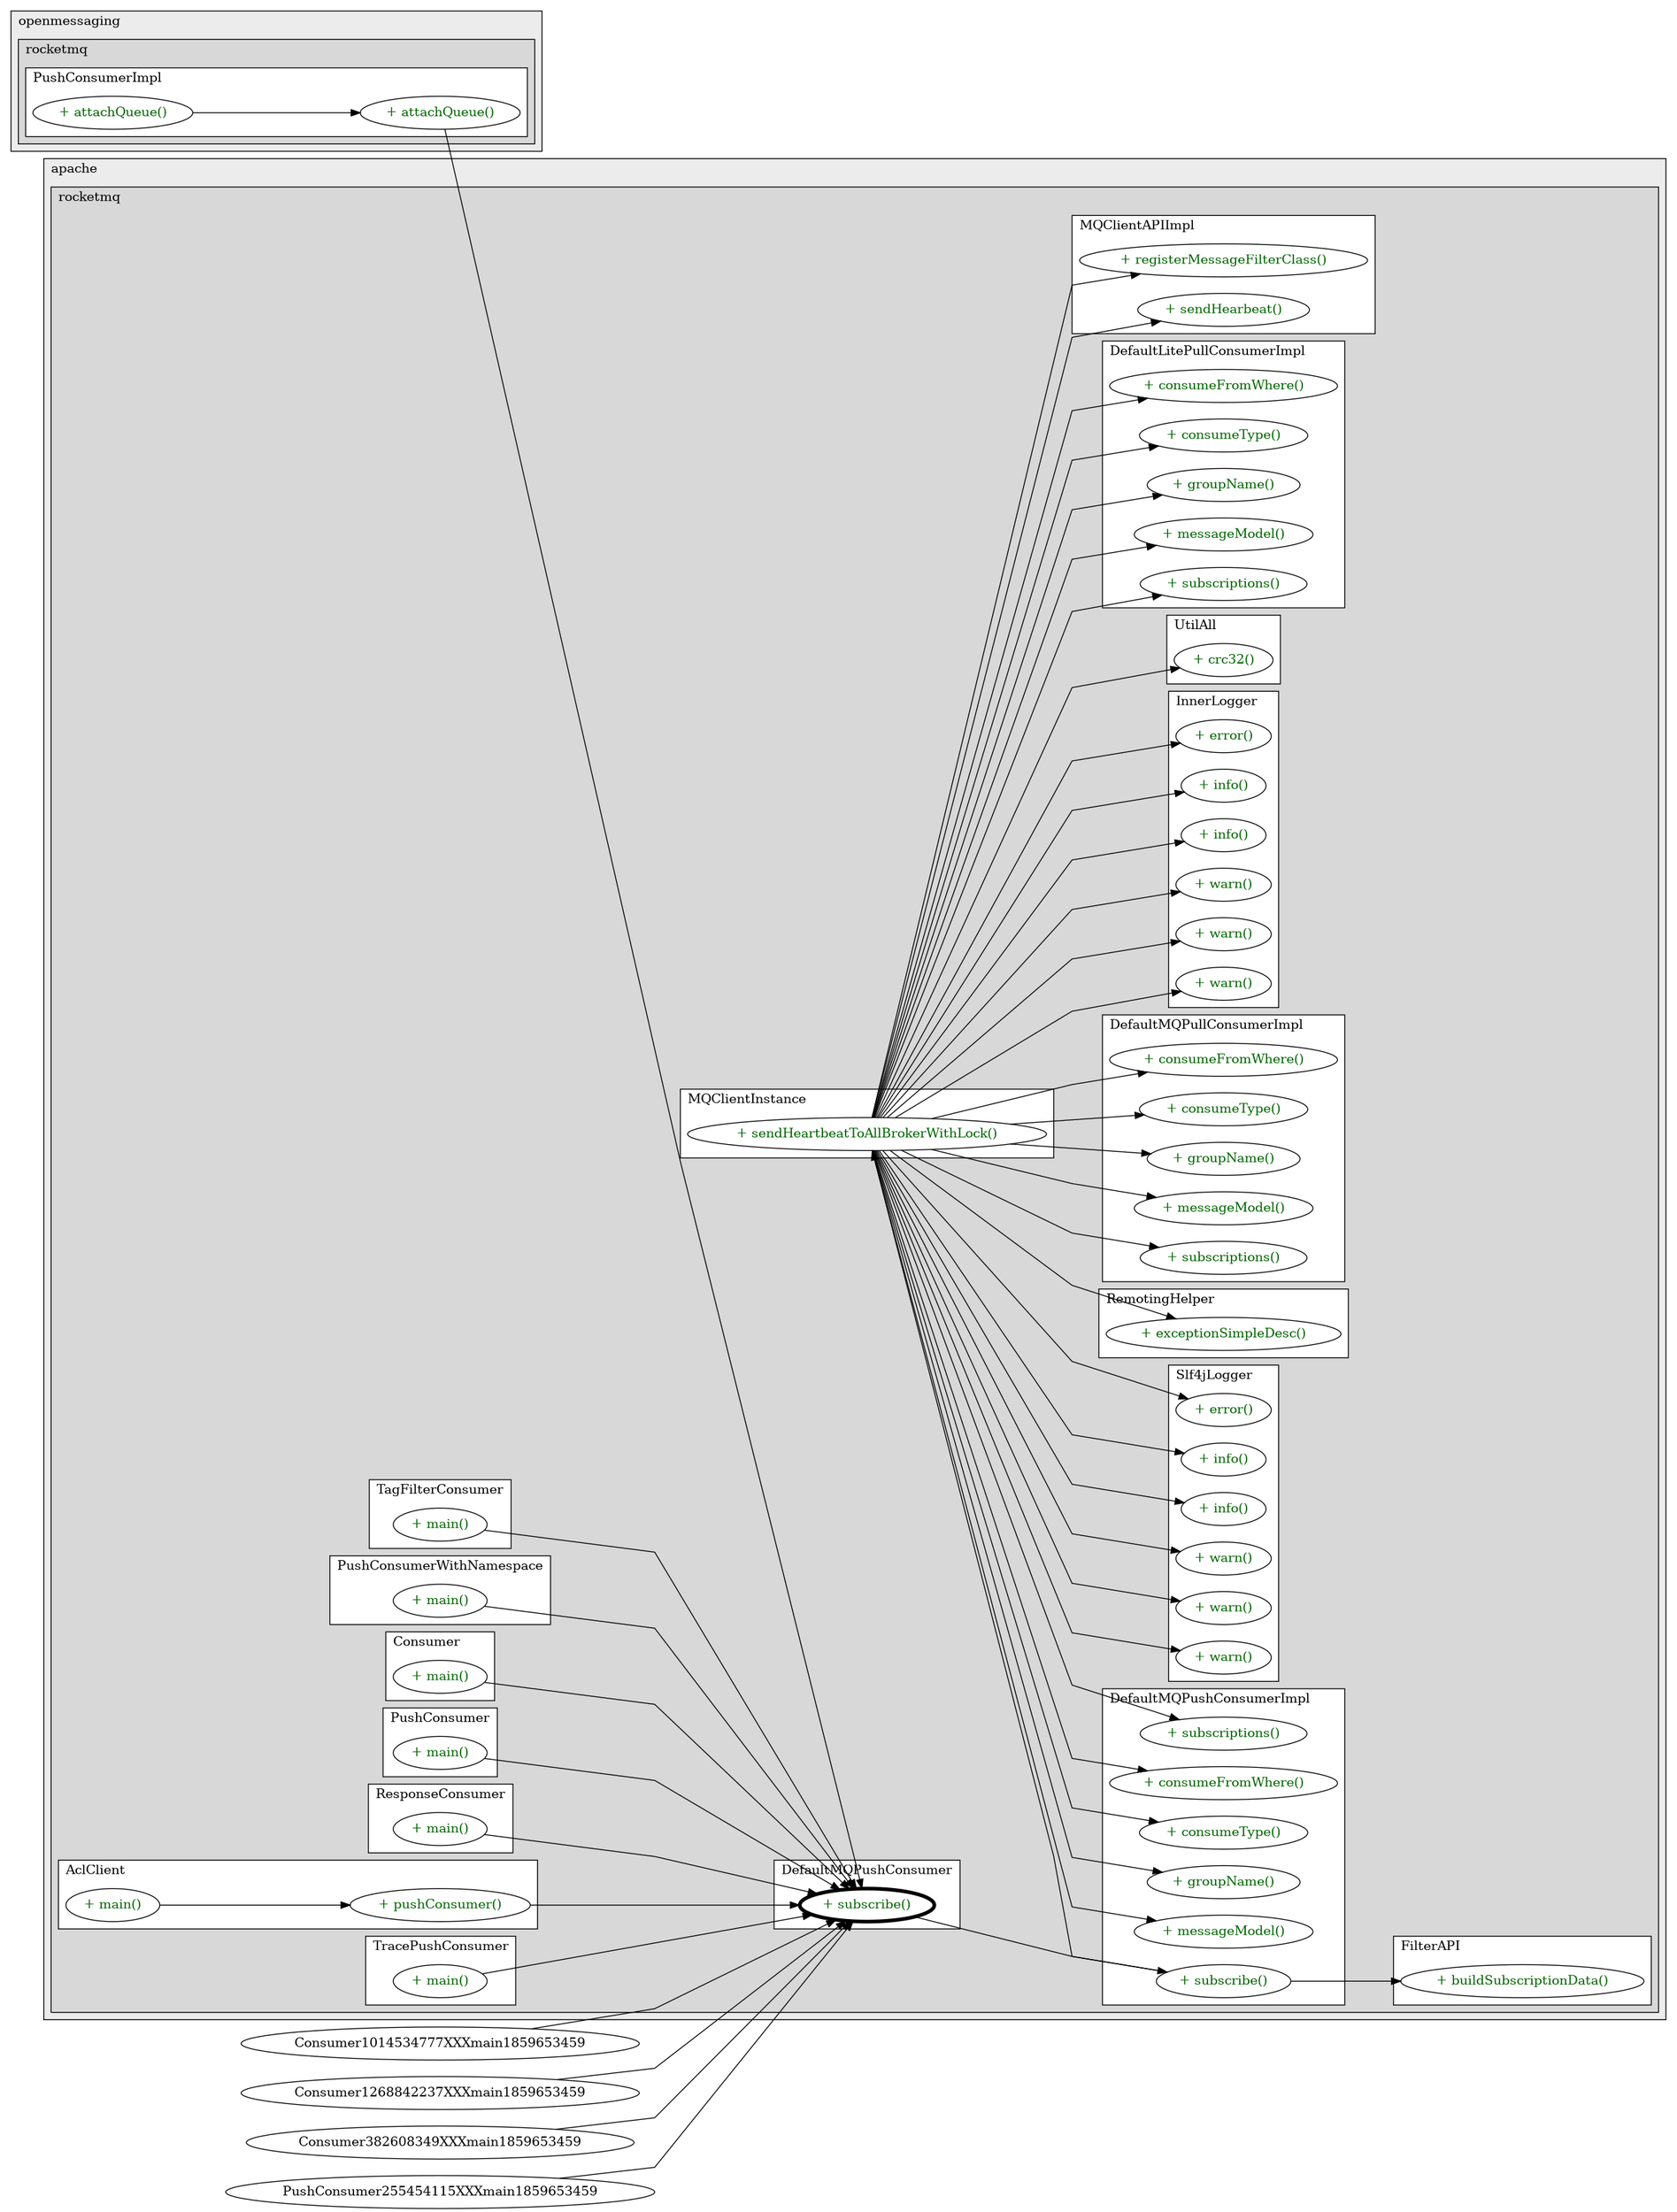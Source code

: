 @startuml

/' diagram meta data start
config=CallConfiguration;
{
  "rootMethod": "org.apache.rocketmq.client.consumer.DefaultMQPushConsumer#subscribe(String,String)",
  "projectClassification": {
    "searchMode": "OpenProject", // OpenProject, AllProjects
    "includedProjects": "",
    "pathEndKeywords": "*.impl",
    "isClientPath": "",
    "isClientName": "",
    "isTestPath": "",
    "isTestName": "",
    "isMappingPath": "",
    "isMappingName": "",
    "isDataAccessPath": "",
    "isDataAccessName": "",
    "isDataStructurePath": "",
    "isDataStructureName": "",
    "isInterfaceStructuresPath": "",
    "isInterfaceStructuresName": "",
    "isEntryPointPath": "",
    "isEntryPointName": "",
    "treatFinalFieldsAsMandatory": false
  },
  "graphRestriction": {
    "classPackageExcludeFilter": "",
    "classPackageIncludeFilter": "",
    "classNameExcludeFilter": "",
    "classNameIncludeFilter": "",
    "methodNameExcludeFilter": "",
    "methodNameIncludeFilter": "",
    "removeByInheritance": "", // inheritance/annotation based filtering is done in a second step
    "removeByAnnotation": "",
    "removeByClassPackage": "", // cleanup the graph after inheritance/annotation based filtering is done
    "removeByClassName": "",
    "cutMappings": false,
    "cutEnum": true,
    "cutTests": true,
    "cutClient": true,
    "cutDataAccess": true,
    "cutInterfaceStructures": true,
    "cutDataStructures": true,
    "cutGetterAndSetter": true,
    "cutConstructors": true
  },
  "graphTraversal": {
    "forwardDepth": 3,
    "backwardDepth": 3,
    "classPackageExcludeFilter": "",
    "classPackageIncludeFilter": "",
    "classNameExcludeFilter": "",
    "classNameIncludeFilter": "",
    "methodNameExcludeFilter": "",
    "methodNameIncludeFilter": "",
    "hideMappings": false,
    "hideDataStructures": false,
    "hidePrivateMethods": true,
    "hideInterfaceCalls": true, // indirection: implementation -> interface (is hidden) -> implementation
    "onlyShowApplicationEntryPoints": false, // root node is included
    "useMethodCallsForStructureDiagram": "ForwardOnly" // ForwardOnly, BothDirections, No
  },
  "details": {
    "aggregation": "GroupByClass", // ByClass, GroupByClass, None
    "showMethodParametersTypes": false,
    "showMethodParametersNames": false,
    "showMethodReturnType": false,
    "showPackageLevels": 2,
    "showCallOrder": false,
    "edgeMode": "MethodsOnly", // TypesOnly, MethodsOnly, TypesAndMethods, MethodsAndDirectTypeUsage
    "showDetailedClassStructure": false
  },
  "rootClass": "org.apache.rocketmq.client.consumer.DefaultMQPushConsumer",
  "extensionCallbackMethod": "" // qualified.class.name#methodName - signature: public static String method(String)
}
diagram meta data end '/



digraph g {
    rankdir="LR"
    splines=polyline
    

'nodes 
subgraph cluster_1411517106 { 
   	label=apache
	labeljust=l
	fillcolor="#ececec"
	style=filled
   
   subgraph cluster_1714486248 { 
   	label=rocketmq
	labeljust=l
	fillcolor="#d8d8d8"
	style=filled
   
   subgraph cluster_1195812458 { 
   	label=TagFilterConsumer
	labeljust=l
	fillcolor=white
	style=filled
   
   TagFilterConsumer819045724XXXmain1859653459[
	label="+ main()"
	style=filled
	fillcolor=white
	tooltip="TagFilterConsumer

null"
	fontcolor=darkgreen
];
} 

subgraph cluster_1350583147 { 
   	label=Slf4jLogger
	labeljust=l
	fillcolor=white
	style=filled
   
   Slf4jLogger2118845798XXXerror424332965[
	label="+ error()"
	style=filled
	fillcolor=white
	tooltip="Slf4jLogger

null"
	fontcolor=darkgreen
];

Slf4jLogger2118845798XXXinfo1808118735[
	label="+ info()"
	style=filled
	fillcolor=white
	tooltip="Slf4jLogger

null"
	fontcolor=darkgreen
];

Slf4jLogger2118845798XXXinfo658265366[
	label="+ info()"
	style=filled
	fillcolor=white
	tooltip="Slf4jLogger

null"
	fontcolor=darkgreen
];

Slf4jLogger2118845798XXXwarn1506910935[
	label="+ warn()"
	style=filled
	fillcolor=white
	tooltip="Slf4jLogger

null"
	fontcolor=darkgreen
];

Slf4jLogger2118845798XXXwarn1808118735[
	label="+ warn()"
	style=filled
	fillcolor=white
	tooltip="Slf4jLogger

null"
	fontcolor=darkgreen
];

Slf4jLogger2118845798XXXwarn658265366[
	label="+ warn()"
	style=filled
	fillcolor=white
	tooltip="Slf4jLogger

null"
	fontcolor=darkgreen
];
} 

subgraph cluster_1360810057 { 
   	label=RemotingHelper
	labeljust=l
	fillcolor=white
	style=filled
   
   RemotingHelper627545558XXXexceptionSimpleDesc748255520[
	label="+ exceptionSimpleDesc()"
	style=filled
	fillcolor=white
	tooltip="RemotingHelper

null"
	fontcolor=darkgreen
];
} 

subgraph cluster_1590985330 { 
   	label=PushConsumerWithNamespace
	labeljust=l
	fillcolor=white
	style=filled
   
   PushConsumerWithNamespace1679326985XXXmain1859653459[
	label="+ main()"
	style=filled
	fillcolor=white
	tooltip="PushConsumerWithNamespace

null"
	fontcolor=darkgreen
];
} 

subgraph cluster_160577077 { 
   	label=Consumer
	labeljust=l
	fillcolor=white
	style=filled
   
   Consumer2031561881XXXmain1859653459[
	label="+ main()"
	style=filled
	fillcolor=white
	tooltip="Consumer

null"
	fontcolor=darkgreen
];
} 

subgraph cluster_1639018477 { 
   	label=DefaultMQPullConsumerImpl
	labeljust=l
	fillcolor=white
	style=filled
   
   DefaultMQPullConsumerImpl1317777407XXXconsumeFromWhere0[
	label="+ consumeFromWhere()"
	style=filled
	fillcolor=white
	tooltip="DefaultMQPullConsumerImpl

null"
	fontcolor=darkgreen
];

DefaultMQPullConsumerImpl1317777407XXXconsumeType0[
	label="+ consumeType()"
	style=filled
	fillcolor=white
	tooltip="DefaultMQPullConsumerImpl

null"
	fontcolor=darkgreen
];

DefaultMQPullConsumerImpl1317777407XXXgroupName0[
	label="+ groupName()"
	style=filled
	fillcolor=white
	tooltip="DefaultMQPullConsumerImpl

null"
	fontcolor=darkgreen
];

DefaultMQPullConsumerImpl1317777407XXXmessageModel0[
	label="+ messageModel()"
	style=filled
	fillcolor=white
	tooltip="DefaultMQPullConsumerImpl

null"
	fontcolor=darkgreen
];

DefaultMQPullConsumerImpl1317777407XXXsubscriptions0[
	label="+ subscriptions()"
	style=filled
	fillcolor=white
	tooltip="DefaultMQPullConsumerImpl

null"
	fontcolor=darkgreen
];
} 

subgraph cluster_1817307469 { 
   	label=MQClientInstance
	labeljust=l
	fillcolor=white
	style=filled
   
   MQClientInstance700434529XXXsendHeartbeatToAllBrokerWithLock0[
	label="+ sendHeartbeatToAllBrokerWithLock()"
	style=filled
	fillcolor=white
	tooltip="MQClientInstance

null"
	fontcolor=darkgreen
];
} 

subgraph cluster_1833644171 { 
   	label=InnerLogger
	labeljust=l
	fillcolor=white
	style=filled
   
   InnerLogger1066893677XXXerror424332965[
	label="+ error()"
	style=filled
	fillcolor=white
	tooltip="InnerLogger

null"
	fontcolor=darkgreen
];

InnerLogger1066893677XXXinfo1808118735[
	label="+ info()"
	style=filled
	fillcolor=white
	tooltip="InnerLogger

null"
	fontcolor=darkgreen
];

InnerLogger1066893677XXXinfo658265366[
	label="+ info()"
	style=filled
	fillcolor=white
	tooltip="InnerLogger

null"
	fontcolor=darkgreen
];

InnerLogger1066893677XXXwarn1506910935[
	label="+ warn()"
	style=filled
	fillcolor=white
	tooltip="InnerLogger

null"
	fontcolor=darkgreen
];

InnerLogger1066893677XXXwarn1808118735[
	label="+ warn()"
	style=filled
	fillcolor=white
	tooltip="InnerLogger

null"
	fontcolor=darkgreen
];

InnerLogger1066893677XXXwarn658265366[
	label="+ warn()"
	style=filled
	fillcolor=white
	tooltip="InnerLogger

null"
	fontcolor=darkgreen
];
} 

subgraph cluster_1889763836 { 
   	label=UtilAll
	labeljust=l
	fillcolor=white
	style=filled
   
   UtilAll1711659723XXXcrc321374008726[
	label="+ crc32()"
	style=filled
	fillcolor=white
	tooltip="UtilAll

null"
	fontcolor=darkgreen
];
} 

subgraph cluster_193740497 { 
   	label=FilterAPI
	labeljust=l
	fillcolor=white
	style=filled
   
   FilterAPI260500475XXXbuildSubscriptionData924985979[
	label="+ buildSubscriptionData()"
	style=filled
	fillcolor=white
	tooltip="FilterAPI

null"
	fontcolor=darkgreen
];
} 

subgraph cluster_2004609280 { 
   	label=DefaultMQPushConsumer
	labeljust=l
	fillcolor=white
	style=filled
   
   DefaultMQPushConsumer633216551XXXsubscribe2013066710[
	label="+ subscribe()"
	style=filled
	fillcolor=white
	tooltip="DefaultMQPushConsumer

&#10;  Subscribe a topic to consuming subscription.&#10; &#10;  @param topic topic to subscribe.&#10;  @param subExpression subscription expression.it only support or operation such as \"tag1 || tag2 || tag3\" \<br\>&#10;  if null or  expression,meaning subscribe all&#10;  @throws MQClientException if there is any client error.&#10; "
	penwidth=4
	fontcolor=darkgreen
];
} 

subgraph cluster_274343363 { 
   	label=DefaultLitePullConsumerImpl
	labeljust=l
	fillcolor=white
	style=filled
   
   DefaultLitePullConsumerImpl1317777407XXXconsumeFromWhere0[
	label="+ consumeFromWhere()"
	style=filled
	fillcolor=white
	tooltip="DefaultLitePullConsumerImpl

null"
	fontcolor=darkgreen
];

DefaultLitePullConsumerImpl1317777407XXXconsumeType0[
	label="+ consumeType()"
	style=filled
	fillcolor=white
	tooltip="DefaultLitePullConsumerImpl

null"
	fontcolor=darkgreen
];

DefaultLitePullConsumerImpl1317777407XXXgroupName0[
	label="+ groupName()"
	style=filled
	fillcolor=white
	tooltip="DefaultLitePullConsumerImpl

null"
	fontcolor=darkgreen
];

DefaultLitePullConsumerImpl1317777407XXXmessageModel0[
	label="+ messageModel()"
	style=filled
	fillcolor=white
	tooltip="DefaultLitePullConsumerImpl

null"
	fontcolor=darkgreen
];

DefaultLitePullConsumerImpl1317777407XXXsubscriptions0[
	label="+ subscriptions()"
	style=filled
	fillcolor=white
	tooltip="DefaultLitePullConsumerImpl

null"
	fontcolor=darkgreen
];
} 

subgraph cluster_290650472 { 
   	label=DefaultMQPushConsumerImpl
	labeljust=l
	fillcolor=white
	style=filled
   
   DefaultMQPushConsumerImpl1317777407XXXconsumeFromWhere0[
	label="+ consumeFromWhere()"
	style=filled
	fillcolor=white
	tooltip="DefaultMQPushConsumerImpl

null"
	fontcolor=darkgreen
];

DefaultMQPushConsumerImpl1317777407XXXconsumeType0[
	label="+ consumeType()"
	style=filled
	fillcolor=white
	tooltip="DefaultMQPushConsumerImpl

null"
	fontcolor=darkgreen
];

DefaultMQPushConsumerImpl1317777407XXXgroupName0[
	label="+ groupName()"
	style=filled
	fillcolor=white
	tooltip="DefaultMQPushConsumerImpl

null"
	fontcolor=darkgreen
];

DefaultMQPushConsumerImpl1317777407XXXmessageModel0[
	label="+ messageModel()"
	style=filled
	fillcolor=white
	tooltip="DefaultMQPushConsumerImpl

null"
	fontcolor=darkgreen
];

DefaultMQPushConsumerImpl1317777407XXXsubscribe2013066710[
	label="+ subscribe()"
	style=filled
	fillcolor=white
	tooltip="DefaultMQPushConsumerImpl

null"
	fontcolor=darkgreen
];

DefaultMQPushConsumerImpl1317777407XXXsubscriptions0[
	label="+ subscriptions()"
	style=filled
	fillcolor=white
	tooltip="DefaultMQPushConsumerImpl

null"
	fontcolor=darkgreen
];
} 

subgraph cluster_325102424 { 
   	label=PushConsumer
	labeljust=l
	fillcolor=white
	style=filled
   
   PushConsumer1191250838XXXmain1859653459[
	label="+ main()"
	style=filled
	fillcolor=white
	tooltip="PushConsumer

null"
	fontcolor=darkgreen
];
} 

subgraph cluster_425376580 { 
   	label=ResponseConsumer
	labeljust=l
	fillcolor=white
	style=filled
   
   ResponseConsumer196752767XXXmain1859653459[
	label="+ main()"
	style=filled
	fillcolor=white
	tooltip="ResponseConsumer

null"
	fontcolor=darkgreen
];
} 

subgraph cluster_877673347 { 
   	label=AclClient
	labeljust=l
	fillcolor=white
	style=filled
   
   AclClient1191250838XXXmain1859653459[
	label="+ main()"
	style=filled
	fillcolor=white
	tooltip="AclClient

null"
	fontcolor=darkgreen
];

AclClient1191250838XXXpushConsumer0[
	label="+ pushConsumer()"
	style=filled
	fillcolor=white
	tooltip="AclClient

null"
	fontcolor=darkgreen
];
} 

subgraph cluster_931339104 { 
   	label=MQClientAPIImpl
	labeljust=l
	fillcolor=white
	style=filled
   
   MQClientAPIImpl1527982467XXXregisterMessageFilterClass1822164759[
	label="+ registerMessageFilterClass()"
	style=filled
	fillcolor=white
	tooltip="MQClientAPIImpl

null"
	fontcolor=darkgreen
];

MQClientAPIImpl1527982467XXXsendHearbeat1410068113[
	label="+ sendHearbeat()"
	style=filled
	fillcolor=white
	tooltip="MQClientAPIImpl

null"
	fontcolor=darkgreen
];
} 

subgraph cluster_950274803 { 
   	label=TracePushConsumer
	labeljust=l
	fillcolor=white
	style=filled
   
   TracePushConsumer244193786XXXmain1859653459[
	label="+ main()"
	style=filled
	fillcolor=white
	tooltip="TracePushConsumer

null"
	fontcolor=darkgreen
];
} 
} 
} 

subgraph cluster_679248890 { 
   	label=openmessaging
	labeljust=l
	fillcolor="#ececec"
	style=filled
   
   subgraph cluster_1292383980 { 
   	label=rocketmq
	labeljust=l
	fillcolor="#d8d8d8"
	style=filled
   
   subgraph cluster_1112861134 { 
   	label=PushConsumerImpl
	labeljust=l
	fillcolor=white
	style=filled
   
   PushConsumerImpl725268464XXXattachQueue1777682870[
	label="+ attachQueue()"
	style=filled
	fillcolor=white
	tooltip="PushConsumerImpl

null"
	fontcolor=darkgreen
];

PushConsumerImpl725268464XXXattachQueue207357412[
	label="+ attachQueue()"
	style=filled
	fillcolor=white
	tooltip="PushConsumerImpl

null"
	fontcolor=darkgreen
];
} 
} 
} 

'edges    
AclClient1191250838XXXmain1859653459 -> AclClient1191250838XXXpushConsumer0;
AclClient1191250838XXXpushConsumer0 -> DefaultMQPushConsumer633216551XXXsubscribe2013066710;
Consumer1014534777XXXmain1859653459 -> DefaultMQPushConsumer633216551XXXsubscribe2013066710;
Consumer1268842237XXXmain1859653459 -> DefaultMQPushConsumer633216551XXXsubscribe2013066710;
Consumer2031561881XXXmain1859653459 -> DefaultMQPushConsumer633216551XXXsubscribe2013066710;
Consumer382608349XXXmain1859653459 -> DefaultMQPushConsumer633216551XXXsubscribe2013066710;
DefaultMQPushConsumer633216551XXXsubscribe2013066710 -> DefaultMQPushConsumerImpl1317777407XXXsubscribe2013066710;
DefaultMQPushConsumerImpl1317777407XXXsubscribe2013066710 -> FilterAPI260500475XXXbuildSubscriptionData924985979;
DefaultMQPushConsumerImpl1317777407XXXsubscribe2013066710 -> MQClientInstance700434529XXXsendHeartbeatToAllBrokerWithLock0;
MQClientInstance700434529XXXsendHeartbeatToAllBrokerWithLock0 -> DefaultLitePullConsumerImpl1317777407XXXconsumeFromWhere0;
MQClientInstance700434529XXXsendHeartbeatToAllBrokerWithLock0 -> DefaultLitePullConsumerImpl1317777407XXXconsumeType0;
MQClientInstance700434529XXXsendHeartbeatToAllBrokerWithLock0 -> DefaultLitePullConsumerImpl1317777407XXXgroupName0;
MQClientInstance700434529XXXsendHeartbeatToAllBrokerWithLock0 -> DefaultLitePullConsumerImpl1317777407XXXmessageModel0;
MQClientInstance700434529XXXsendHeartbeatToAllBrokerWithLock0 -> DefaultLitePullConsumerImpl1317777407XXXsubscriptions0;
MQClientInstance700434529XXXsendHeartbeatToAllBrokerWithLock0 -> DefaultMQPullConsumerImpl1317777407XXXconsumeFromWhere0;
MQClientInstance700434529XXXsendHeartbeatToAllBrokerWithLock0 -> DefaultMQPullConsumerImpl1317777407XXXconsumeType0;
MQClientInstance700434529XXXsendHeartbeatToAllBrokerWithLock0 -> DefaultMQPullConsumerImpl1317777407XXXgroupName0;
MQClientInstance700434529XXXsendHeartbeatToAllBrokerWithLock0 -> DefaultMQPullConsumerImpl1317777407XXXmessageModel0;
MQClientInstance700434529XXXsendHeartbeatToAllBrokerWithLock0 -> DefaultMQPullConsumerImpl1317777407XXXsubscriptions0;
MQClientInstance700434529XXXsendHeartbeatToAllBrokerWithLock0 -> DefaultMQPushConsumerImpl1317777407XXXconsumeFromWhere0;
MQClientInstance700434529XXXsendHeartbeatToAllBrokerWithLock0 -> DefaultMQPushConsumerImpl1317777407XXXconsumeType0;
MQClientInstance700434529XXXsendHeartbeatToAllBrokerWithLock0 -> DefaultMQPushConsumerImpl1317777407XXXgroupName0;
MQClientInstance700434529XXXsendHeartbeatToAllBrokerWithLock0 -> DefaultMQPushConsumerImpl1317777407XXXmessageModel0;
MQClientInstance700434529XXXsendHeartbeatToAllBrokerWithLock0 -> DefaultMQPushConsumerImpl1317777407XXXsubscriptions0;
MQClientInstance700434529XXXsendHeartbeatToAllBrokerWithLock0 -> InnerLogger1066893677XXXerror424332965;
MQClientInstance700434529XXXsendHeartbeatToAllBrokerWithLock0 -> InnerLogger1066893677XXXinfo1808118735;
MQClientInstance700434529XXXsendHeartbeatToAllBrokerWithLock0 -> InnerLogger1066893677XXXinfo658265366;
MQClientInstance700434529XXXsendHeartbeatToAllBrokerWithLock0 -> InnerLogger1066893677XXXwarn1506910935;
MQClientInstance700434529XXXsendHeartbeatToAllBrokerWithLock0 -> InnerLogger1066893677XXXwarn1808118735;
MQClientInstance700434529XXXsendHeartbeatToAllBrokerWithLock0 -> InnerLogger1066893677XXXwarn658265366;
MQClientInstance700434529XXXsendHeartbeatToAllBrokerWithLock0 -> MQClientAPIImpl1527982467XXXregisterMessageFilterClass1822164759;
MQClientInstance700434529XXXsendHeartbeatToAllBrokerWithLock0 -> MQClientAPIImpl1527982467XXXsendHearbeat1410068113;
MQClientInstance700434529XXXsendHeartbeatToAllBrokerWithLock0 -> RemotingHelper627545558XXXexceptionSimpleDesc748255520;
MQClientInstance700434529XXXsendHeartbeatToAllBrokerWithLock0 -> Slf4jLogger2118845798XXXerror424332965;
MQClientInstance700434529XXXsendHeartbeatToAllBrokerWithLock0 -> Slf4jLogger2118845798XXXinfo1808118735;
MQClientInstance700434529XXXsendHeartbeatToAllBrokerWithLock0 -> Slf4jLogger2118845798XXXinfo658265366;
MQClientInstance700434529XXXsendHeartbeatToAllBrokerWithLock0 -> Slf4jLogger2118845798XXXwarn1506910935;
MQClientInstance700434529XXXsendHeartbeatToAllBrokerWithLock0 -> Slf4jLogger2118845798XXXwarn1808118735;
MQClientInstance700434529XXXsendHeartbeatToAllBrokerWithLock0 -> Slf4jLogger2118845798XXXwarn658265366;
MQClientInstance700434529XXXsendHeartbeatToAllBrokerWithLock0 -> UtilAll1711659723XXXcrc321374008726;
PushConsumer1191250838XXXmain1859653459 -> DefaultMQPushConsumer633216551XXXsubscribe2013066710;
PushConsumer255454115XXXmain1859653459 -> DefaultMQPushConsumer633216551XXXsubscribe2013066710;
PushConsumerImpl725268464XXXattachQueue1777682870 -> DefaultMQPushConsumer633216551XXXsubscribe2013066710;
PushConsumerImpl725268464XXXattachQueue207357412 -> PushConsumerImpl725268464XXXattachQueue1777682870;
PushConsumerWithNamespace1679326985XXXmain1859653459 -> DefaultMQPushConsumer633216551XXXsubscribe2013066710;
ResponseConsumer196752767XXXmain1859653459 -> DefaultMQPushConsumer633216551XXXsubscribe2013066710;
TagFilterConsumer819045724XXXmain1859653459 -> DefaultMQPushConsumer633216551XXXsubscribe2013066710;
TracePushConsumer244193786XXXmain1859653459 -> DefaultMQPushConsumer633216551XXXsubscribe2013066710;
    
}
@enduml
